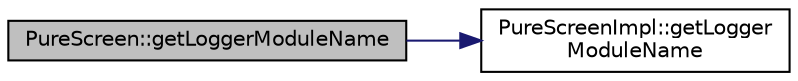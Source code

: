 digraph "PureScreen::getLoggerModuleName"
{
 // LATEX_PDF_SIZE
  edge [fontname="Helvetica",fontsize="10",labelfontname="Helvetica",labelfontsize="10"];
  node [fontname="Helvetica",fontsize="10",shape=record];
  rankdir="LR";
  Node1 [label="PureScreen::getLoggerModuleName",height=0.2,width=0.4,color="black", fillcolor="grey75", style="filled", fontcolor="black",tooltip="Returns the logger module name of this class."];
  Node1 -> Node2 [color="midnightblue",fontsize="10",style="solid",fontname="Helvetica"];
  Node2 [label="PureScreenImpl::getLogger\lModuleName",height=0.2,width=0.4,color="black", fillcolor="white", style="filled",URL="$class_pure_screen_impl.html#aca75838dda7e3c717a8ea2d6b9934b5d",tooltip="Returns the logger module name of this class."];
}
